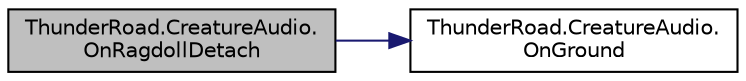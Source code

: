 digraph "ThunderRoad.CreatureAudio.OnRagdollDetach"
{
 // LATEX_PDF_SIZE
  edge [fontname="Helvetica",fontsize="10",labelfontname="Helvetica",labelfontsize="10"];
  node [fontname="Helvetica",fontsize="10",shape=record];
  rankdir="LR";
  Node1 [label="ThunderRoad.CreatureAudio.\lOnRagdollDetach",height=0.2,width=0.4,color="black", fillcolor="grey75", style="filled", fontcolor="black",tooltip="Called when [ragdoll detach]."];
  Node1 -> Node2 [color="midnightblue",fontsize="10",style="solid",fontname="Helvetica"];
  Node2 [label="ThunderRoad.CreatureAudio.\lOnGround",height=0.2,width=0.4,color="black", fillcolor="white", style="filled",URL="$class_thunder_road_1_1_creature_audio.html#a2e98862590fe990dfc119d55b8ad341b",tooltip="Called when [ground]."];
}
